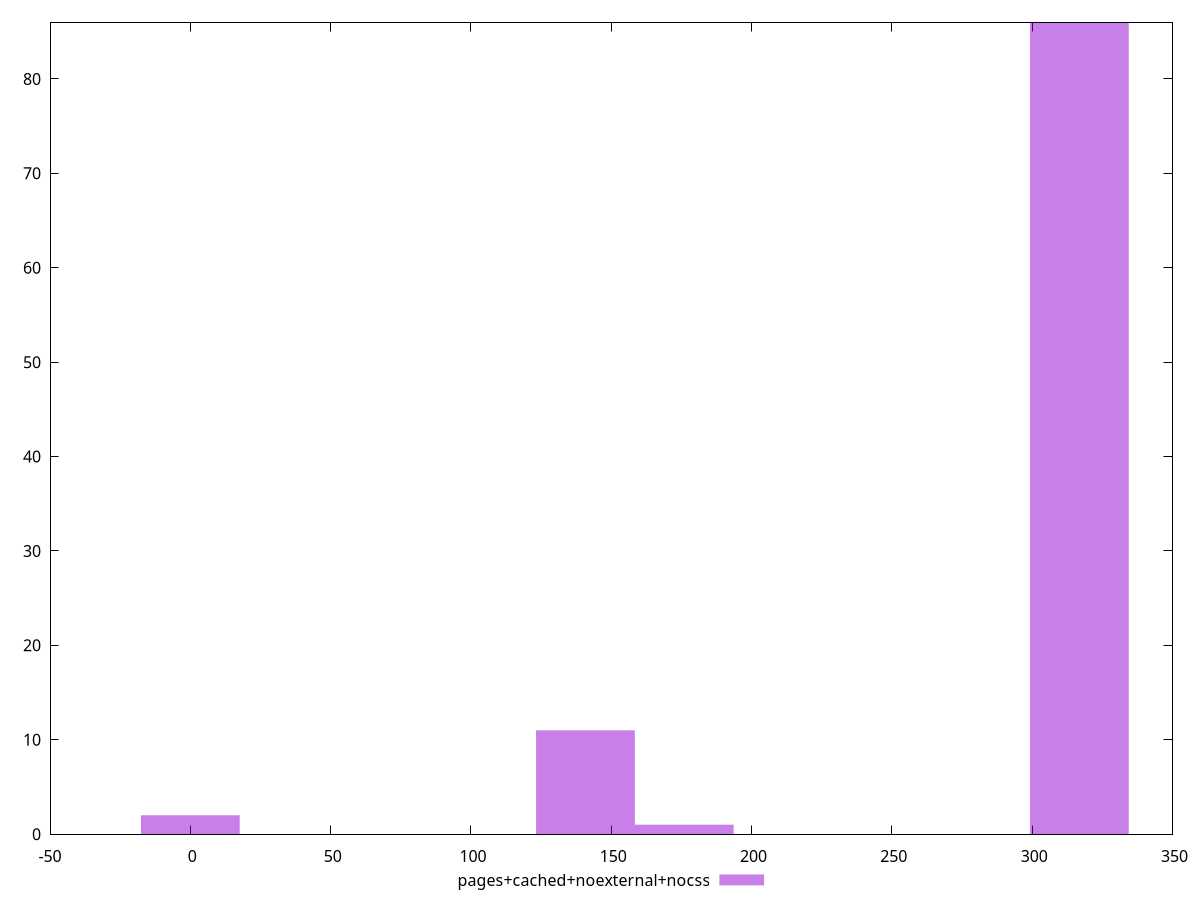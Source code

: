 $_pagesCachedNoexternalNocss <<EOF
316.8192549084832 86
140.80855773710363 11
0 2
176.01069717137955 1
EOF
set key outside below
set terminal pngcairo
set output "report_00005_2020-11-02T22-26-11.212Z/uses-http2/pages+cached+noexternal+nocss//raw_hist.png"
set yrange [0:86]
set boxwidth 35.20213943427591
set style fill transparent solid 0.5 noborder
plot $_pagesCachedNoexternalNocss title "pages+cached+noexternal+nocss" with boxes ,